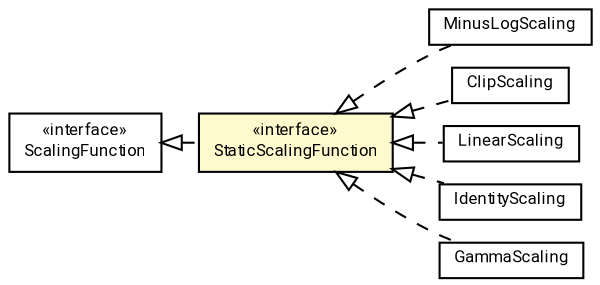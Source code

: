 #!/usr/local/bin/dot
#
# Class diagram 
# Generated by UMLGraph version R5_7_2-60-g0e99a6 (http://www.spinellis.gr/umlgraph/)
#

digraph G {
	graph [fontnames="svg"]
	edge [fontname="Roboto",fontsize=7,labelfontname="Roboto",labelfontsize=7,color="black"];
	node [fontname="Roboto",fontcolor="black",fontsize=8,shape=plaintext,margin=0,width=0,height=0];
	nodesep=0.15;
	ranksep=0.25;
	rankdir=LR;
	// de.lmu.ifi.dbs.elki.utilities.scaling.StaticScalingFunction
	c10020604 [label=<<table title="de.lmu.ifi.dbs.elki.utilities.scaling.StaticScalingFunction" border="0" cellborder="1" cellspacing="0" cellpadding="2" bgcolor="lemonChiffon" href="StaticScalingFunction.html" target="_parent">
		<tr><td><table border="0" cellspacing="0" cellpadding="1">
		<tr><td align="center" balign="center"> &#171;interface&#187; </td></tr>
		<tr><td align="center" balign="center"> <font face="Roboto">StaticScalingFunction</font> </td></tr>
		</table></td></tr>
		</table>>, URL="StaticScalingFunction.html"];
	// de.lmu.ifi.dbs.elki.utilities.scaling.MinusLogScaling
	c10020605 [label=<<table title="de.lmu.ifi.dbs.elki.utilities.scaling.MinusLogScaling" border="0" cellborder="1" cellspacing="0" cellpadding="2" href="MinusLogScaling.html" target="_parent">
		<tr><td><table border="0" cellspacing="0" cellpadding="1">
		<tr><td align="center" balign="center"> <font face="Roboto">MinusLogScaling</font> </td></tr>
		</table></td></tr>
		</table>>, URL="MinusLogScaling.html"];
	// de.lmu.ifi.dbs.elki.utilities.scaling.ClipScaling
	c10020606 [label=<<table title="de.lmu.ifi.dbs.elki.utilities.scaling.ClipScaling" border="0" cellborder="1" cellspacing="0" cellpadding="2" href="ClipScaling.html" target="_parent">
		<tr><td><table border="0" cellspacing="0" cellpadding="1">
		<tr><td align="center" balign="center"> <font face="Roboto">ClipScaling</font> </td></tr>
		</table></td></tr>
		</table>>, URL="ClipScaling.html"];
	// de.lmu.ifi.dbs.elki.utilities.scaling.LinearScaling
	c10020608 [label=<<table title="de.lmu.ifi.dbs.elki.utilities.scaling.LinearScaling" border="0" cellborder="1" cellspacing="0" cellpadding="2" href="LinearScaling.html" target="_parent">
		<tr><td><table border="0" cellspacing="0" cellpadding="1">
		<tr><td align="center" balign="center"> <font face="Roboto">LinearScaling</font> </td></tr>
		</table></td></tr>
		</table>>, URL="LinearScaling.html"];
	// de.lmu.ifi.dbs.elki.utilities.scaling.IdentityScaling
	c10020609 [label=<<table title="de.lmu.ifi.dbs.elki.utilities.scaling.IdentityScaling" border="0" cellborder="1" cellspacing="0" cellpadding="2" href="IdentityScaling.html" target="_parent">
		<tr><td><table border="0" cellspacing="0" cellpadding="1">
		<tr><td align="center" balign="center"> <font face="Roboto">IdentityScaling</font> </td></tr>
		</table></td></tr>
		</table>>, URL="IdentityScaling.html"];
	// de.lmu.ifi.dbs.elki.utilities.scaling.ScalingFunction
	c10020610 [label=<<table title="de.lmu.ifi.dbs.elki.utilities.scaling.ScalingFunction" border="0" cellborder="1" cellspacing="0" cellpadding="2" href="ScalingFunction.html" target="_parent">
		<tr><td><table border="0" cellspacing="0" cellpadding="1">
		<tr><td align="center" balign="center"> &#171;interface&#187; </td></tr>
		<tr><td align="center" balign="center"> <font face="Roboto">ScalingFunction</font> </td></tr>
		</table></td></tr>
		</table>>, URL="ScalingFunction.html"];
	// de.lmu.ifi.dbs.elki.utilities.scaling.GammaScaling
	c10020611 [label=<<table title="de.lmu.ifi.dbs.elki.utilities.scaling.GammaScaling" border="0" cellborder="1" cellspacing="0" cellpadding="2" href="GammaScaling.html" target="_parent">
		<tr><td><table border="0" cellspacing="0" cellpadding="1">
		<tr><td align="center" balign="center"> <font face="Roboto">GammaScaling</font> </td></tr>
		</table></td></tr>
		</table>>, URL="GammaScaling.html"];
	// de.lmu.ifi.dbs.elki.utilities.scaling.StaticScalingFunction implements de.lmu.ifi.dbs.elki.utilities.scaling.ScalingFunction
	c10020610 -> c10020604 [arrowtail=empty,style=dashed,dir=back,weight=9];
	// de.lmu.ifi.dbs.elki.utilities.scaling.MinusLogScaling implements de.lmu.ifi.dbs.elki.utilities.scaling.StaticScalingFunction
	c10020604 -> c10020605 [arrowtail=empty,style=dashed,dir=back,weight=9];
	// de.lmu.ifi.dbs.elki.utilities.scaling.ClipScaling implements de.lmu.ifi.dbs.elki.utilities.scaling.StaticScalingFunction
	c10020604 -> c10020606 [arrowtail=empty,style=dashed,dir=back,weight=9];
	// de.lmu.ifi.dbs.elki.utilities.scaling.LinearScaling implements de.lmu.ifi.dbs.elki.utilities.scaling.StaticScalingFunction
	c10020604 -> c10020608 [arrowtail=empty,style=dashed,dir=back,weight=9];
	// de.lmu.ifi.dbs.elki.utilities.scaling.IdentityScaling implements de.lmu.ifi.dbs.elki.utilities.scaling.StaticScalingFunction
	c10020604 -> c10020609 [arrowtail=empty,style=dashed,dir=back,weight=9];
	// de.lmu.ifi.dbs.elki.utilities.scaling.GammaScaling implements de.lmu.ifi.dbs.elki.utilities.scaling.StaticScalingFunction
	c10020604 -> c10020611 [arrowtail=empty,style=dashed,dir=back,weight=9];
}


